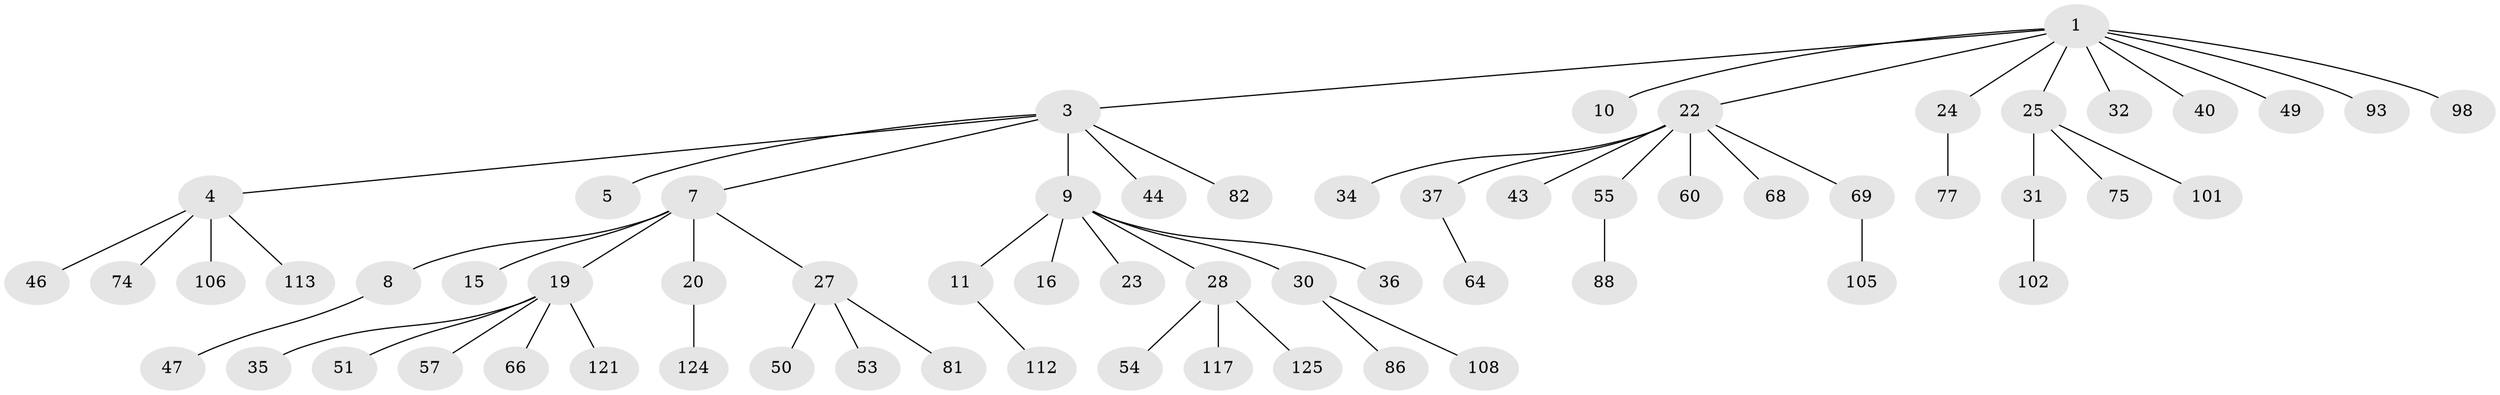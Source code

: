 // original degree distribution, {5: 0.023809523809523808, 7: 0.015873015873015872, 6: 0.023809523809523808, 2: 0.25396825396825395, 3: 0.10317460317460317, 4: 0.07142857142857142, 1: 0.5079365079365079}
// Generated by graph-tools (version 1.1) at 2025/15/03/09/25 04:15:31]
// undirected, 63 vertices, 62 edges
graph export_dot {
graph [start="1"]
  node [color=gray90,style=filled];
  1 [super="+2"];
  3 [super="+6"];
  4 [super="+21"];
  5 [super="+61"];
  7 [super="+41+13"];
  8 [super="+42"];
  9 [super="+17+12"];
  10 [super="+110"];
  11;
  15 [super="+70"];
  16 [super="+26"];
  19;
  20;
  22 [super="+29"];
  23 [super="+104"];
  24;
  25;
  27;
  28;
  30 [super="+38"];
  31 [super="+39+92+45"];
  32;
  34 [super="+78"];
  35;
  36;
  37 [super="+65"];
  40;
  43;
  44 [super="+90+52"];
  46;
  47 [super="+87+58"];
  49 [super="+79+62+84"];
  50 [super="+95+99"];
  51;
  53 [super="+85"];
  54 [super="+63"];
  55 [super="+116+71"];
  57;
  60;
  64;
  66;
  68 [super="+76"];
  69;
  74;
  75;
  77;
  81;
  82;
  86;
  88;
  93;
  98;
  101;
  102;
  105;
  106;
  108;
  112;
  113;
  117;
  121;
  124;
  125;
  1 -- 3;
  1 -- 24;
  1 -- 32;
  1 -- 93;
  1 -- 98;
  1 -- 49;
  1 -- 22;
  1 -- 40;
  1 -- 25;
  1 -- 10;
  3 -- 4;
  3 -- 5;
  3 -- 7;
  3 -- 44;
  3 -- 9;
  3 -- 82;
  4 -- 46;
  4 -- 74;
  4 -- 106;
  4 -- 113;
  7 -- 8;
  7 -- 15;
  7 -- 19;
  7 -- 20;
  7 -- 27;
  8 -- 47;
  9 -- 11;
  9 -- 30;
  9 -- 16;
  9 -- 36;
  9 -- 23;
  9 -- 28;
  11 -- 112;
  19 -- 35;
  19 -- 51;
  19 -- 57;
  19 -- 66;
  19 -- 121;
  20 -- 124;
  22 -- 34;
  22 -- 68;
  22 -- 37;
  22 -- 69;
  22 -- 43;
  22 -- 55;
  22 -- 60;
  24 -- 77;
  25 -- 31;
  25 -- 75;
  25 -- 101;
  27 -- 50;
  27 -- 53;
  27 -- 81;
  28 -- 54;
  28 -- 117;
  28 -- 125;
  30 -- 86;
  30 -- 108;
  31 -- 102;
  37 -- 64;
  55 -- 88;
  69 -- 105;
}

